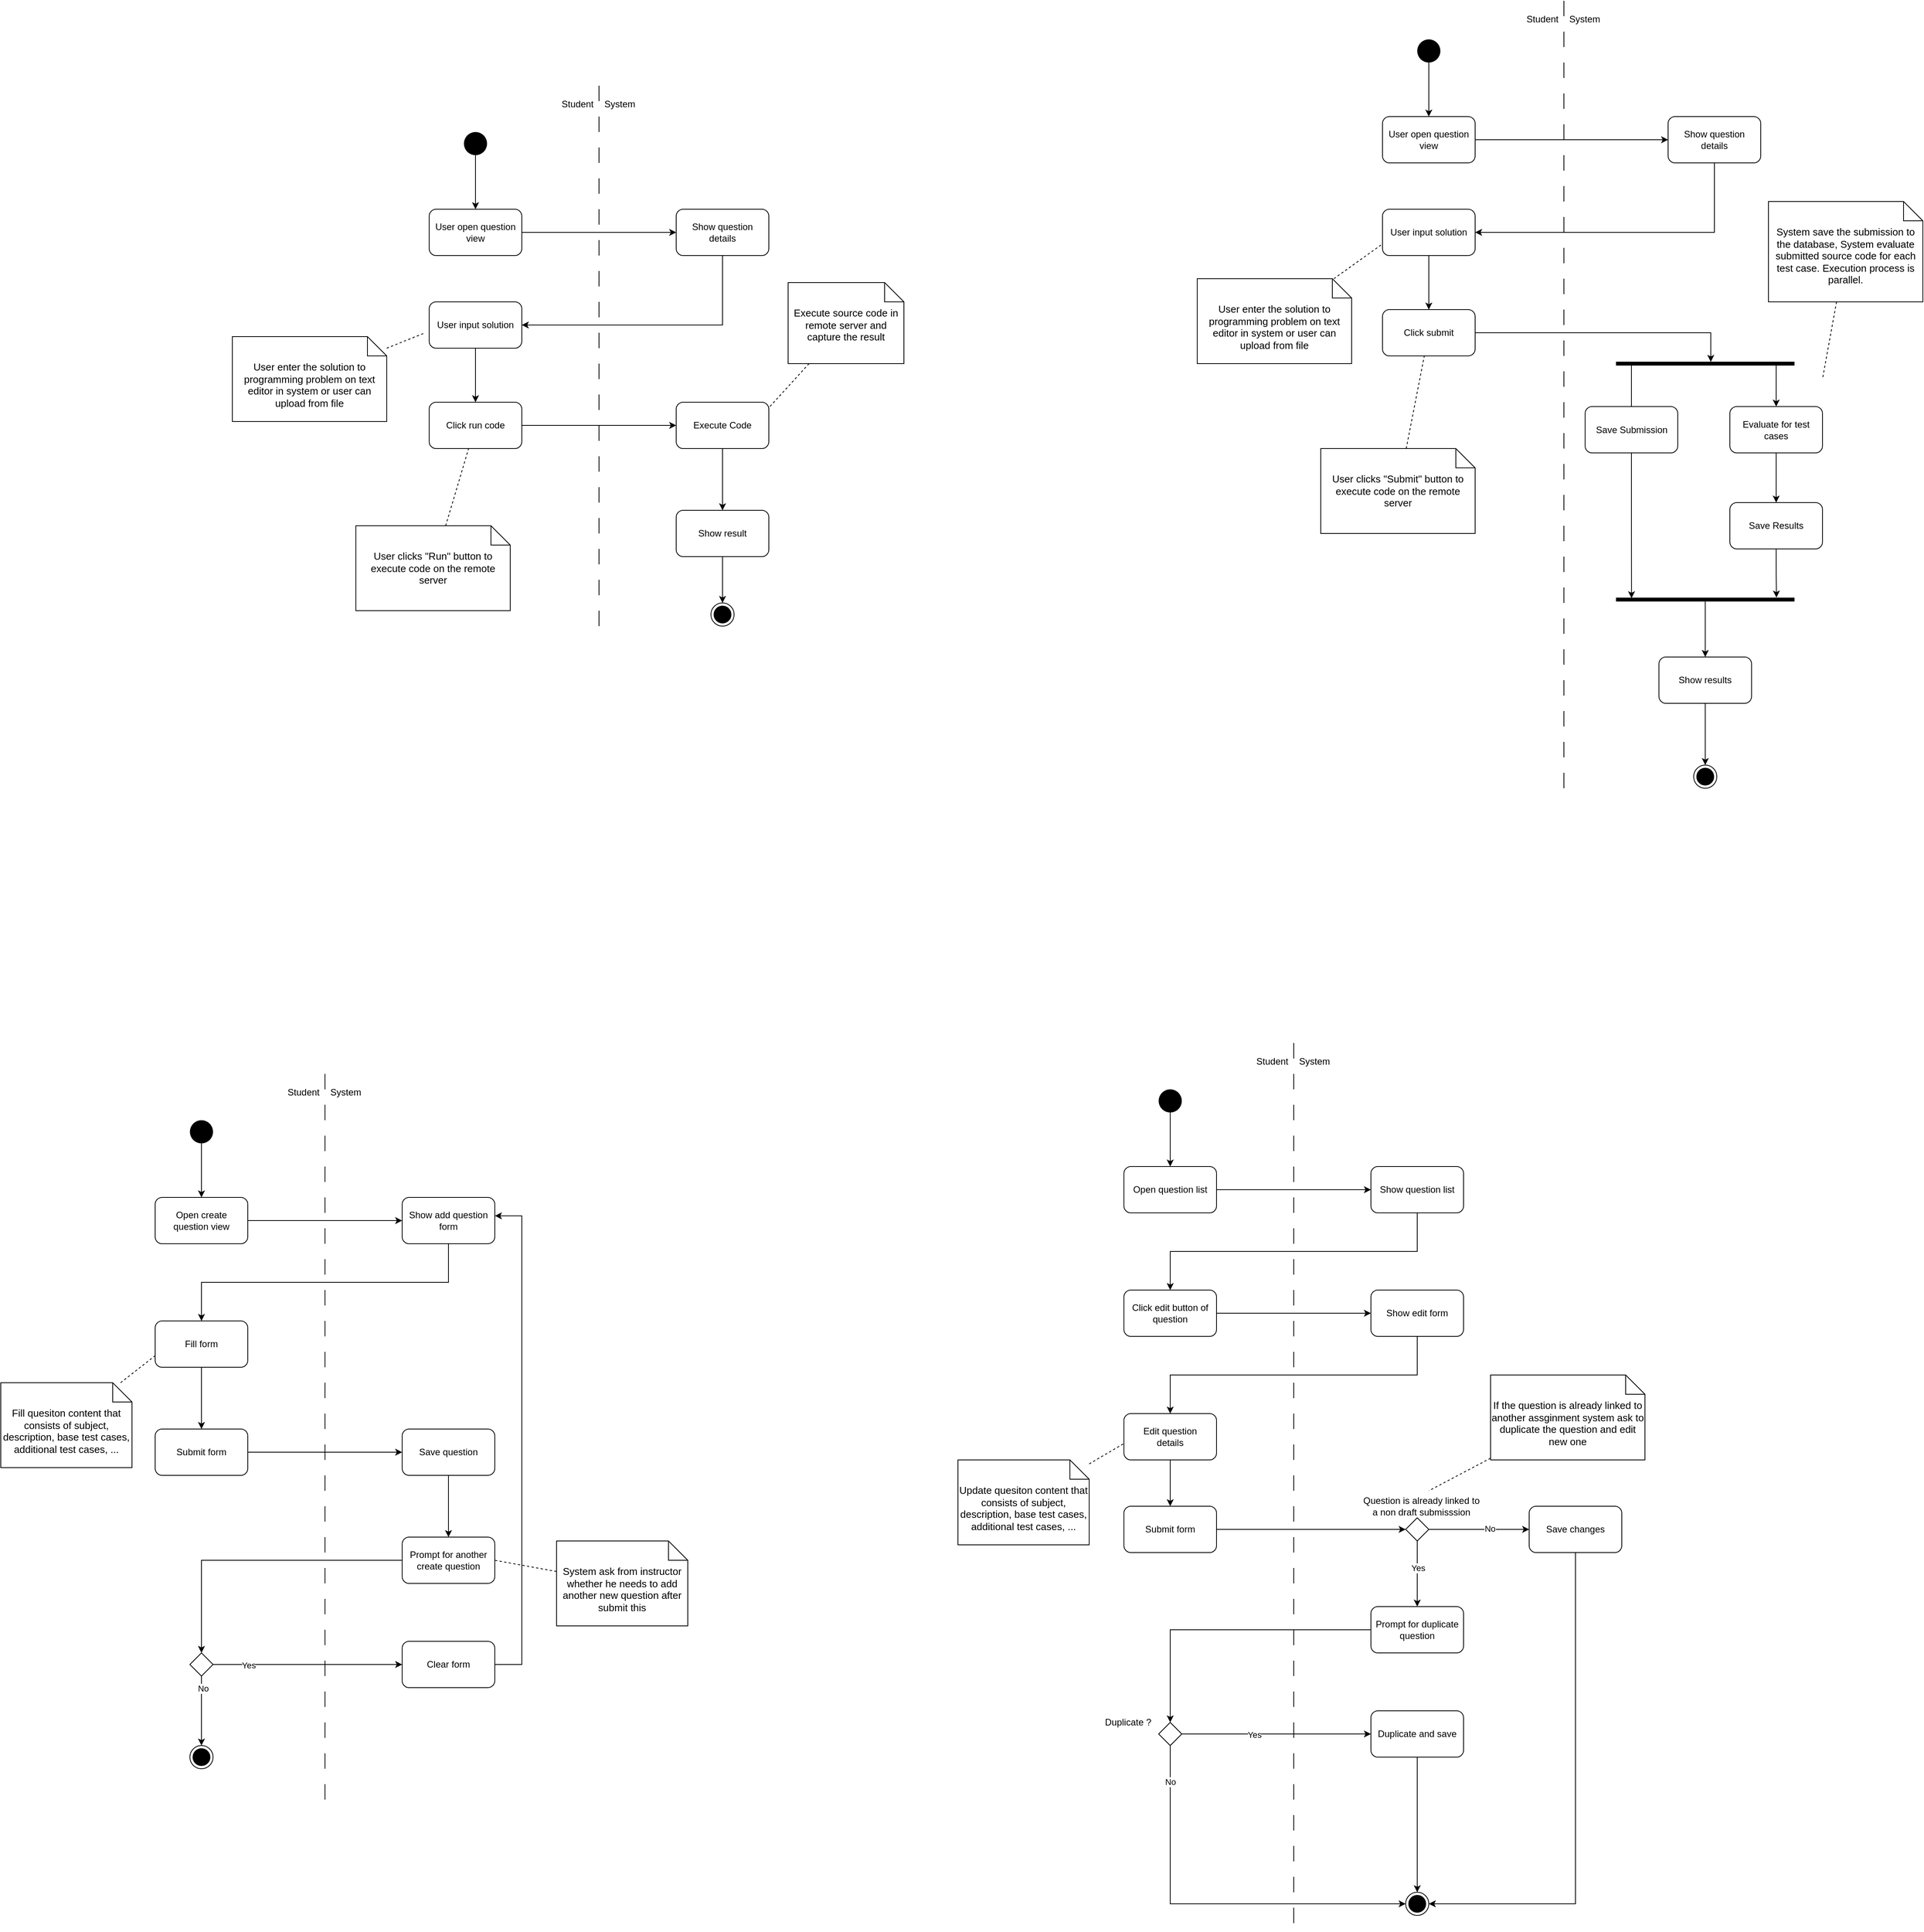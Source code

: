 <mxfile version="14.6.13" type="device"><diagram id="gyYG60qsCns7xO_xiu18" name="Page-1"><mxGraphModel dx="3020" dy="1285" grid="1" gridSize="10" guides="1" tooltips="1" connect="1" arrows="1" fold="1" page="1" pageScale="1" pageWidth="850" pageHeight="1100" math="0" shadow="0"><root><mxCell id="0"/><mxCell id="1" parent="0"/><mxCell id="atGpDKyjoXuG9PRG0gPJ-6" value="" style="edgeStyle=orthogonalEdgeStyle;rounded=0;orthogonalLoop=1;jettySize=auto;html=1;" parent="1" source="atGpDKyjoXuG9PRG0gPJ-1" target="atGpDKyjoXuG9PRG0gPJ-5" edge="1"><mxGeometry relative="1" as="geometry"/></mxCell><mxCell id="atGpDKyjoXuG9PRG0gPJ-1" value="User open question view" style="rounded=1;whiteSpace=wrap;html=1;" parent="1" vertex="1"><mxGeometry x="205" y="330" width="120" height="60" as="geometry"/></mxCell><mxCell id="atGpDKyjoXuG9PRG0gPJ-4" value="" style="edgeStyle=orthogonalEdgeStyle;rounded=0;orthogonalLoop=1;jettySize=auto;html=1;" parent="1" source="atGpDKyjoXuG9PRG0gPJ-3" target="atGpDKyjoXuG9PRG0gPJ-1" edge="1"><mxGeometry relative="1" as="geometry"/></mxCell><mxCell id="atGpDKyjoXuG9PRG0gPJ-3" value="" style="ellipse;fillColor=#000000;strokeColor=none;" parent="1" vertex="1"><mxGeometry x="250" y="230" width="30" height="30" as="geometry"/></mxCell><mxCell id="atGpDKyjoXuG9PRG0gPJ-11" style="edgeStyle=elbowEdgeStyle;rounded=0;orthogonalLoop=1;jettySize=auto;html=1;entryX=1;entryY=0.5;entryDx=0;entryDy=0;elbow=vertical;" parent="1" source="atGpDKyjoXuG9PRG0gPJ-5" target="atGpDKyjoXuG9PRG0gPJ-9" edge="1"><mxGeometry relative="1" as="geometry"><Array as="points"><mxPoint x="475" y="480"/><mxPoint x="515" y="500"/><mxPoint x="415" y="470"/><mxPoint x="445" y="460"/><mxPoint x="465" y="500"/></Array></mxGeometry></mxCell><mxCell id="atGpDKyjoXuG9PRG0gPJ-5" value="Show question&lt;br&gt;details" style="whiteSpace=wrap;html=1;rounded=1;" parent="1" vertex="1"><mxGeometry x="525" y="330" width="120" height="60" as="geometry"/></mxCell><mxCell id="atGpDKyjoXuG9PRG0gPJ-13" style="edgeStyle=elbowEdgeStyle;rounded=0;orthogonalLoop=1;jettySize=auto;elbow=vertical;html=1;entryX=0.5;entryY=0;entryDx=0;entryDy=0;" parent="1" source="atGpDKyjoXuG9PRG0gPJ-9" target="atGpDKyjoXuG9PRG0gPJ-19" edge="1"><mxGeometry relative="1" as="geometry"><mxPoint x="265" y="605" as="targetPoint"/></mxGeometry></mxCell><mxCell id="atGpDKyjoXuG9PRG0gPJ-9" value="User input solution" style="whiteSpace=wrap;html=1;rounded=1;" parent="1" vertex="1"><mxGeometry x="205" y="450" width="120" height="60" as="geometry"/></mxCell><mxCell id="atGpDKyjoXuG9PRG0gPJ-26" style="edgeStyle=elbowEdgeStyle;rounded=0;orthogonalLoop=1;jettySize=auto;elbow=vertical;html=1;" parent="1" source="atGpDKyjoXuG9PRG0gPJ-15" target="atGpDKyjoXuG9PRG0gPJ-25" edge="1"><mxGeometry relative="1" as="geometry"/></mxCell><mxCell id="atGpDKyjoXuG9PRG0gPJ-15" value="Execute Code" style="whiteSpace=wrap;html=1;rounded=1;" parent="1" vertex="1"><mxGeometry x="525" y="580" width="120" height="60" as="geometry"/></mxCell><mxCell id="atGpDKyjoXuG9PRG0gPJ-20" style="edgeStyle=elbowEdgeStyle;rounded=0;orthogonalLoop=1;jettySize=auto;elbow=vertical;html=1;entryX=0;entryY=0.5;entryDx=0;entryDy=0;" parent="1" source="atGpDKyjoXuG9PRG0gPJ-19" target="atGpDKyjoXuG9PRG0gPJ-15" edge="1"><mxGeometry relative="1" as="geometry"/></mxCell><mxCell id="atGpDKyjoXuG9PRG0gPJ-19" value="Click run code" style="whiteSpace=wrap;html=1;rounded=1;" parent="1" vertex="1"><mxGeometry x="205" y="580" width="120" height="60" as="geometry"/></mxCell><mxCell id="atGpDKyjoXuG9PRG0gPJ-28" style="edgeStyle=elbowEdgeStyle;rounded=0;orthogonalLoop=1;jettySize=auto;elbow=vertical;html=1;exitX=0.5;exitY=1;exitDx=0;exitDy=0;entryX=0.5;entryY=0;entryDx=0;entryDy=0;" parent="1" source="atGpDKyjoXuG9PRG0gPJ-25" target="atGpDKyjoXuG9PRG0gPJ-27" edge="1"><mxGeometry relative="1" as="geometry"/></mxCell><mxCell id="atGpDKyjoXuG9PRG0gPJ-25" value="Show result" style="whiteSpace=wrap;html=1;rounded=1;" parent="1" vertex="1"><mxGeometry x="525" y="720" width="120" height="60" as="geometry"/></mxCell><mxCell id="atGpDKyjoXuG9PRG0gPJ-27" value="" style="ellipse;html=1;shape=endState;fillColor=#000000;strokeColor=#000000;" parent="1" vertex="1"><mxGeometry x="570" y="840" width="30" height="30" as="geometry"/></mxCell><mxCell id="atGpDKyjoXuG9PRG0gPJ-30" value="" style="edgeStyle=orthogonalEdgeStyle;rounded=0;orthogonalLoop=1;jettySize=auto;html=1;" parent="1" source="atGpDKyjoXuG9PRG0gPJ-31" target="atGpDKyjoXuG9PRG0gPJ-35" edge="1"><mxGeometry relative="1" as="geometry"/></mxCell><mxCell id="atGpDKyjoXuG9PRG0gPJ-31" value="User open question view" style="rounded=1;whiteSpace=wrap;html=1;" parent="1" vertex="1"><mxGeometry x="1440" y="210" width="120" height="60" as="geometry"/></mxCell><mxCell id="atGpDKyjoXuG9PRG0gPJ-32" value="" style="edgeStyle=orthogonalEdgeStyle;rounded=0;orthogonalLoop=1;jettySize=auto;html=1;" parent="1" source="atGpDKyjoXuG9PRG0gPJ-33" target="atGpDKyjoXuG9PRG0gPJ-31" edge="1"><mxGeometry relative="1" as="geometry"/></mxCell><mxCell id="atGpDKyjoXuG9PRG0gPJ-33" value="" style="ellipse;fillColor=#000000;strokeColor=none;" parent="1" vertex="1"><mxGeometry x="1485" y="110" width="30" height="30" as="geometry"/></mxCell><mxCell id="atGpDKyjoXuG9PRG0gPJ-34" style="edgeStyle=elbowEdgeStyle;rounded=0;orthogonalLoop=1;jettySize=auto;html=1;entryX=1;entryY=0.5;entryDx=0;entryDy=0;elbow=vertical;" parent="1" source="atGpDKyjoXuG9PRG0gPJ-35" target="atGpDKyjoXuG9PRG0gPJ-39" edge="1"><mxGeometry relative="1" as="geometry"><Array as="points"><mxPoint x="1710" y="360"/><mxPoint x="1750" y="380"/><mxPoint x="1650" y="350"/><mxPoint x="1680" y="340"/><mxPoint x="1700" y="380"/></Array></mxGeometry></mxCell><mxCell id="atGpDKyjoXuG9PRG0gPJ-35" value="Show question&lt;br&gt;details" style="whiteSpace=wrap;html=1;rounded=1;" parent="1" vertex="1"><mxGeometry x="1810" y="210" width="120" height="60" as="geometry"/></mxCell><mxCell id="atGpDKyjoXuG9PRG0gPJ-38" style="edgeStyle=elbowEdgeStyle;rounded=0;orthogonalLoop=1;jettySize=auto;elbow=vertical;html=1;entryX=0.5;entryY=0;entryDx=0;entryDy=0;" parent="1" source="atGpDKyjoXuG9PRG0gPJ-39" target="atGpDKyjoXuG9PRG0gPJ-43" edge="1"><mxGeometry relative="1" as="geometry"><mxPoint x="1500" y="485" as="targetPoint"/></mxGeometry></mxCell><mxCell id="atGpDKyjoXuG9PRG0gPJ-39" value="User input solution" style="whiteSpace=wrap;html=1;rounded=1;" parent="1" vertex="1"><mxGeometry x="1440" y="330" width="120" height="60" as="geometry"/></mxCell><mxCell id="atGpDKyjoXuG9PRG0gPJ-42" style="edgeStyle=elbowEdgeStyle;rounded=0;orthogonalLoop=1;jettySize=auto;elbow=vertical;html=1;entryX=0.043;entryY=0.469;entryDx=0;entryDy=0;entryPerimeter=0;exitX=1;exitY=0.5;exitDx=0;exitDy=0;" parent="1" source="atGpDKyjoXuG9PRG0gPJ-43" target="atGpDKyjoXuG9PRG0gPJ-47" edge="1"><mxGeometry relative="1" as="geometry"><mxPoint x="1760" y="490" as="targetPoint"/><Array as="points"><mxPoint x="1640" y="490"/><mxPoint x="1822" y="510"/><mxPoint x="1690" y="490"/></Array></mxGeometry></mxCell><mxCell id="atGpDKyjoXuG9PRG0gPJ-43" value="Click submit" style="whiteSpace=wrap;html=1;rounded=1;" parent="1" vertex="1"><mxGeometry x="1440" y="460" width="120" height="60" as="geometry"/></mxCell><mxCell id="atGpDKyjoXuG9PRG0gPJ-48" style="edgeStyle=elbowEdgeStyle;rounded=0;orthogonalLoop=1;jettySize=auto;elbow=vertical;html=1;entryX=0.5;entryY=0;entryDx=0;entryDy=0;" parent="1" source="atGpDKyjoXuG9PRG0gPJ-47" target="atGpDKyjoXuG9PRG0gPJ-49" edge="1"><mxGeometry relative="1" as="geometry"><mxPoint x="1760" y="670" as="targetPoint"/><Array as="points"><mxPoint x="1760" y="590"/></Array></mxGeometry></mxCell><mxCell id="atGpDKyjoXuG9PRG0gPJ-51" style="edgeStyle=elbowEdgeStyle;rounded=0;orthogonalLoop=1;jettySize=auto;elbow=vertical;html=1;entryX=0.5;entryY=0;entryDx=0;entryDy=0;" parent="1" source="atGpDKyjoXuG9PRG0gPJ-47" target="atGpDKyjoXuG9PRG0gPJ-50" edge="1"><mxGeometry relative="1" as="geometry"><Array as="points"><mxPoint x="1960" y="570"/></Array></mxGeometry></mxCell><mxCell id="atGpDKyjoXuG9PRG0gPJ-47" value="" style="html=1;points=[];perimeter=orthogonalPerimeter;fillColor=#000000;strokeColor=none;rotation=90;" parent="1" vertex="1"><mxGeometry x="1855.62" y="414.38" width="5" height="231.25" as="geometry"/></mxCell><mxCell id="atGpDKyjoXuG9PRG0gPJ-57" style="edgeStyle=elbowEdgeStyle;rounded=0;orthogonalLoop=1;jettySize=auto;elbow=vertical;html=1;entryX=0.147;entryY=0.913;entryDx=0;entryDy=0;entryPerimeter=0;" parent="1" source="atGpDKyjoXuG9PRG0gPJ-49" target="atGpDKyjoXuG9PRG0gPJ-55" edge="1"><mxGeometry relative="1" as="geometry"/></mxCell><mxCell id="atGpDKyjoXuG9PRG0gPJ-49" value="Save Submission" style="whiteSpace=wrap;html=1;rounded=1;" parent="1" vertex="1"><mxGeometry x="1702.5" y="585.63" width="120" height="60" as="geometry"/></mxCell><mxCell id="atGpDKyjoXuG9PRG0gPJ-54" value="" style="edgeStyle=elbowEdgeStyle;rounded=0;orthogonalLoop=1;jettySize=auto;elbow=vertical;html=1;" parent="1" source="atGpDKyjoXuG9PRG0gPJ-50" target="atGpDKyjoXuG9PRG0gPJ-53" edge="1"><mxGeometry relative="1" as="geometry"/></mxCell><mxCell id="atGpDKyjoXuG9PRG0gPJ-50" value="Evaluate for test cases" style="whiteSpace=wrap;html=1;rounded=1;" parent="1" vertex="1"><mxGeometry x="1890" y="585.63" width="120" height="60" as="geometry"/></mxCell><mxCell id="atGpDKyjoXuG9PRG0gPJ-56" style="edgeStyle=elbowEdgeStyle;rounded=0;orthogonalLoop=1;jettySize=auto;elbow=vertical;html=1;exitX=0.5;exitY=1;exitDx=0;exitDy=0;entryX=-0.025;entryY=0.101;entryDx=0;entryDy=0;entryPerimeter=0;" parent="1" source="atGpDKyjoXuG9PRG0gPJ-53" target="atGpDKyjoXuG9PRG0gPJ-55" edge="1"><mxGeometry relative="1" as="geometry"><mxPoint x="1950" y="960" as="targetPoint"/></mxGeometry></mxCell><mxCell id="atGpDKyjoXuG9PRG0gPJ-53" value="Save Results" style="whiteSpace=wrap;html=1;rounded=1;" parent="1" vertex="1"><mxGeometry x="1890" y="710" width="120" height="60" as="geometry"/></mxCell><mxCell id="atGpDKyjoXuG9PRG0gPJ-60" style="edgeStyle=elbowEdgeStyle;rounded=0;orthogonalLoop=1;jettySize=auto;elbow=vertical;html=1;entryX=0.5;entryY=0;entryDx=0;entryDy=0;" parent="1" source="atGpDKyjoXuG9PRG0gPJ-55" target="atGpDKyjoXuG9PRG0gPJ-59" edge="1"><mxGeometry relative="1" as="geometry"/></mxCell><mxCell id="atGpDKyjoXuG9PRG0gPJ-55" value="" style="html=1;points=[];perimeter=orthogonalPerimeter;fillColor=#000000;strokeColor=none;rotation=90;" parent="1" vertex="1"><mxGeometry x="1855.62" y="720" width="5" height="231.25" as="geometry"/></mxCell><mxCell id="atGpDKyjoXuG9PRG0gPJ-62" style="edgeStyle=elbowEdgeStyle;rounded=0;orthogonalLoop=1;jettySize=auto;elbow=vertical;html=1;entryX=0.5;entryY=0;entryDx=0;entryDy=0;" parent="1" source="atGpDKyjoXuG9PRG0gPJ-59" target="atGpDKyjoXuG9PRG0gPJ-61" edge="1"><mxGeometry relative="1" as="geometry"/></mxCell><mxCell id="atGpDKyjoXuG9PRG0gPJ-59" value="Show results" style="whiteSpace=wrap;html=1;rounded=1;" parent="1" vertex="1"><mxGeometry x="1798.12" y="910" width="120" height="60" as="geometry"/></mxCell><mxCell id="atGpDKyjoXuG9PRG0gPJ-61" value="" style="ellipse;html=1;shape=endState;fillColor=#000000;strokeColor=#000000;" parent="1" vertex="1"><mxGeometry x="1843.12" y="1050" width="30" height="30" as="geometry"/></mxCell><mxCell id="atGpDKyjoXuG9PRG0gPJ-66" value="" style="line;strokeWidth=1;direction=south;html=1;dashed=1;dashPattern=20 20;" parent="1" vertex="1"><mxGeometry x="420" y="170" width="10" height="720" as="geometry"/></mxCell><mxCell id="atGpDKyjoXuG9PRG0gPJ-67" value="Student" style="text;align=right;" parent="1" vertex="1"><mxGeometry x="360" y="180" width="60" height="20" as="geometry"/></mxCell><mxCell id="atGpDKyjoXuG9PRG0gPJ-68" value="System" style="text;align=left;" parent="1" vertex="1"><mxGeometry x="430" y="180" width="60" height="20" as="geometry"/></mxCell><mxCell id="atGpDKyjoXuG9PRG0gPJ-69" value="" style="line;strokeWidth=1;direction=south;html=1;dashed=1;dashPattern=20 20;" parent="1" vertex="1"><mxGeometry x="1670" y="60" width="10" height="1020" as="geometry"/></mxCell><mxCell id="atGpDKyjoXuG9PRG0gPJ-70" value="Student" style="text;align=right;" parent="1" vertex="1"><mxGeometry x="1610" y="70" width="60" height="20" as="geometry"/></mxCell><mxCell id="atGpDKyjoXuG9PRG0gPJ-71" value="System" style="text;align=left;" parent="1" vertex="1"><mxGeometry x="1680" y="70" width="60" height="20" as="geometry"/></mxCell><mxCell id="atGpDKyjoXuG9PRG0gPJ-72" value="" style="line;strokeWidth=1;direction=south;html=1;dashed=1;dashPattern=20 20;" parent="1" vertex="1"><mxGeometry x="65" y="1450" width="10" height="960" as="geometry"/></mxCell><mxCell id="atGpDKyjoXuG9PRG0gPJ-73" value="Student" style="text;align=right;" parent="1" vertex="1"><mxGeometry x="5" y="1460" width="60" height="20" as="geometry"/></mxCell><mxCell id="atGpDKyjoXuG9PRG0gPJ-74" value="System" style="text;align=left;" parent="1" vertex="1"><mxGeometry x="75" y="1460" width="60" height="20" as="geometry"/></mxCell><mxCell id="atGpDKyjoXuG9PRG0gPJ-81" style="edgeStyle=elbowEdgeStyle;rounded=0;orthogonalLoop=1;jettySize=auto;elbow=vertical;html=1;entryX=0;entryY=0.5;entryDx=0;entryDy=0;" parent="1" source="atGpDKyjoXuG9PRG0gPJ-75" target="atGpDKyjoXuG9PRG0gPJ-80" edge="1"><mxGeometry relative="1" as="geometry"/></mxCell><mxCell id="atGpDKyjoXuG9PRG0gPJ-75" value="Open create&lt;br&gt;question view" style="rounded=1;whiteSpace=wrap;html=1;" parent="1" vertex="1"><mxGeometry x="-150" y="1610" width="120" height="60" as="geometry"/></mxCell><mxCell id="atGpDKyjoXuG9PRG0gPJ-76" value="" style="edgeStyle=orthogonalEdgeStyle;rounded=0;orthogonalLoop=1;jettySize=auto;html=1;" parent="1" source="atGpDKyjoXuG9PRG0gPJ-77" target="atGpDKyjoXuG9PRG0gPJ-75" edge="1"><mxGeometry relative="1" as="geometry"/></mxCell><mxCell id="atGpDKyjoXuG9PRG0gPJ-77" value="" style="ellipse;fillColor=#000000;strokeColor=none;" parent="1" vertex="1"><mxGeometry x="-105" y="1510" width="30" height="30" as="geometry"/></mxCell><mxCell id="atGpDKyjoXuG9PRG0gPJ-82" style="edgeStyle=elbowEdgeStyle;rounded=0;orthogonalLoop=1;jettySize=auto;elbow=vertical;html=1;entryX=0.5;entryY=0;entryDx=0;entryDy=0;" parent="1" source="atGpDKyjoXuG9PRG0gPJ-80" target="atGpDKyjoXuG9PRG0gPJ-83" edge="1"><mxGeometry relative="1" as="geometry"><mxPoint x="-95" y="1790" as="targetPoint"/></mxGeometry></mxCell><mxCell id="atGpDKyjoXuG9PRG0gPJ-80" value="Show add question form" style="rounded=1;whiteSpace=wrap;html=1;" parent="1" vertex="1"><mxGeometry x="170" y="1610" width="120" height="60" as="geometry"/></mxCell><mxCell id="atGpDKyjoXuG9PRG0gPJ-84" style="edgeStyle=elbowEdgeStyle;rounded=0;orthogonalLoop=1;jettySize=auto;elbow=vertical;html=1;" parent="1" source="atGpDKyjoXuG9PRG0gPJ-83" edge="1"><mxGeometry relative="1" as="geometry"><mxPoint x="-90" y="1910" as="targetPoint"/></mxGeometry></mxCell><mxCell id="atGpDKyjoXuG9PRG0gPJ-83" value="Fill form" style="rounded=1;whiteSpace=wrap;html=1;" parent="1" vertex="1"><mxGeometry x="-150" y="1770" width="120" height="60" as="geometry"/></mxCell><mxCell id="atGpDKyjoXuG9PRG0gPJ-91" style="edgeStyle=elbowEdgeStyle;rounded=0;orthogonalLoop=1;jettySize=auto;html=1;entryX=0;entryY=0.5;entryDx=0;entryDy=0;" parent="1" source="atGpDKyjoXuG9PRG0gPJ-90" target="atGpDKyjoXuG9PRG0gPJ-92" edge="1"><mxGeometry relative="1" as="geometry"><mxPoint x="155" y="1940" as="targetPoint"/></mxGeometry></mxCell><mxCell id="atGpDKyjoXuG9PRG0gPJ-90" value="Submit form" style="rounded=1;whiteSpace=wrap;html=1;" parent="1" vertex="1"><mxGeometry x="-150" y="1910" width="120" height="60" as="geometry"/></mxCell><mxCell id="atGpDKyjoXuG9PRG0gPJ-95" value="" style="edgeStyle=elbowEdgeStyle;rounded=0;orthogonalLoop=1;jettySize=auto;html=1;" parent="1" source="atGpDKyjoXuG9PRG0gPJ-92" target="atGpDKyjoXuG9PRG0gPJ-94" edge="1"><mxGeometry relative="1" as="geometry"/></mxCell><mxCell id="atGpDKyjoXuG9PRG0gPJ-92" value="Save question" style="rounded=1;whiteSpace=wrap;html=1;" parent="1" vertex="1"><mxGeometry x="170" y="1910" width="120" height="60" as="geometry"/></mxCell><mxCell id="atGpDKyjoXuG9PRG0gPJ-96" style="edgeStyle=elbowEdgeStyle;rounded=0;orthogonalLoop=1;jettySize=auto;html=1;entryX=0.5;entryY=0;entryDx=0;entryDy=0;elbow=vertical;" parent="1" source="atGpDKyjoXuG9PRG0gPJ-94" target="atGpDKyjoXuG9PRG0gPJ-97" edge="1"><mxGeometry relative="1" as="geometry"><mxPoint x="-75" y="2080" as="targetPoint"/><Array as="points"><mxPoint x="15" y="2080"/></Array></mxGeometry></mxCell><mxCell id="atGpDKyjoXuG9PRG0gPJ-94" value="Prompt for another create question" style="rounded=1;whiteSpace=wrap;html=1;" parent="1" vertex="1"><mxGeometry x="170" y="2050" width="120" height="60" as="geometry"/></mxCell><mxCell id="atGpDKyjoXuG9PRG0gPJ-98" style="edgeStyle=elbowEdgeStyle;rounded=0;orthogonalLoop=1;jettySize=auto;elbow=vertical;html=1;entryX=0.5;entryY=0;entryDx=0;entryDy=0;" parent="1" source="atGpDKyjoXuG9PRG0gPJ-97" target="atGpDKyjoXuG9PRG0gPJ-105" edge="1"><mxGeometry relative="1" as="geometry"><mxPoint x="-90" y="2350" as="targetPoint"/></mxGeometry></mxCell><mxCell id="atGpDKyjoXuG9PRG0gPJ-99" value="No" style="edgeLabel;html=1;align=center;verticalAlign=middle;resizable=0;points=[];" parent="atGpDKyjoXuG9PRG0gPJ-98" vertex="1" connectable="0"><mxGeometry x="-0.648" y="2" relative="1" as="geometry"><mxPoint as="offset"/></mxGeometry></mxCell><mxCell id="atGpDKyjoXuG9PRG0gPJ-102" style="edgeStyle=elbowEdgeStyle;rounded=0;orthogonalLoop=1;jettySize=auto;elbow=vertical;html=1;entryX=0;entryY=0.5;entryDx=0;entryDy=0;" parent="1" source="atGpDKyjoXuG9PRG0gPJ-97" target="atGpDKyjoXuG9PRG0gPJ-101" edge="1"><mxGeometry relative="1" as="geometry"/></mxCell><mxCell id="atGpDKyjoXuG9PRG0gPJ-104" value="Yes" style="edgeLabel;html=1;align=center;verticalAlign=middle;resizable=0;points=[];" parent="atGpDKyjoXuG9PRG0gPJ-102" vertex="1" connectable="0"><mxGeometry x="-0.625" y="-1" relative="1" as="geometry"><mxPoint as="offset"/></mxGeometry></mxCell><mxCell id="atGpDKyjoXuG9PRG0gPJ-97" value="" style="rhombus;" parent="1" vertex="1"><mxGeometry x="-105" y="2200" width="30" height="30" as="geometry"/></mxCell><mxCell id="atGpDKyjoXuG9PRG0gPJ-103" style="edgeStyle=elbowEdgeStyle;rounded=0;orthogonalLoop=1;jettySize=auto;elbow=vertical;html=1;entryX=1.001;entryY=0.398;entryDx=0;entryDy=0;entryPerimeter=0;" parent="1" source="atGpDKyjoXuG9PRG0gPJ-101" target="atGpDKyjoXuG9PRG0gPJ-80" edge="1"><mxGeometry relative="1" as="geometry"><Array as="points"><mxPoint x="325" y="1870"/><mxPoint x="345" y="2130"/></Array></mxGeometry></mxCell><mxCell id="atGpDKyjoXuG9PRG0gPJ-101" value="Clear form" style="rounded=1;whiteSpace=wrap;html=1;" parent="1" vertex="1"><mxGeometry x="170" y="2185" width="120" height="60" as="geometry"/></mxCell><mxCell id="atGpDKyjoXuG9PRG0gPJ-105" value="" style="ellipse;html=1;shape=endState;fillColor=#000000;strokeColor=#000000;" parent="1" vertex="1"><mxGeometry x="-105" y="2320" width="30" height="30" as="geometry"/></mxCell><mxCell id="atGpDKyjoXuG9PRG0gPJ-106" value="" style="line;strokeWidth=1;direction=south;html=1;dashed=1;dashPattern=20 20;" parent="1" vertex="1"><mxGeometry x="1320" y="1410" width="10" height="1150" as="geometry"/></mxCell><mxCell id="atGpDKyjoXuG9PRG0gPJ-107" value="Student" style="text;align=right;" parent="1" vertex="1"><mxGeometry x="1260" y="1420" width="60" height="20" as="geometry"/></mxCell><mxCell id="atGpDKyjoXuG9PRG0gPJ-108" value="System" style="text;align=left;" parent="1" vertex="1"><mxGeometry x="1330" y="1420" width="60" height="20" as="geometry"/></mxCell><mxCell id="atGpDKyjoXuG9PRG0gPJ-109" style="edgeStyle=elbowEdgeStyle;rounded=0;orthogonalLoop=1;jettySize=auto;elbow=vertical;html=1;entryX=0;entryY=0.5;entryDx=0;entryDy=0;" parent="1" source="atGpDKyjoXuG9PRG0gPJ-110" target="atGpDKyjoXuG9PRG0gPJ-114" edge="1"><mxGeometry relative="1" as="geometry"/></mxCell><mxCell id="atGpDKyjoXuG9PRG0gPJ-110" value="Open question list" style="rounded=1;whiteSpace=wrap;html=1;" parent="1" vertex="1"><mxGeometry x="1105" y="1570" width="120" height="60" as="geometry"/></mxCell><mxCell id="atGpDKyjoXuG9PRG0gPJ-111" value="" style="edgeStyle=orthogonalEdgeStyle;rounded=0;orthogonalLoop=1;jettySize=auto;html=1;" parent="1" source="atGpDKyjoXuG9PRG0gPJ-112" target="atGpDKyjoXuG9PRG0gPJ-110" edge="1"><mxGeometry relative="1" as="geometry"/></mxCell><mxCell id="atGpDKyjoXuG9PRG0gPJ-112" value="" style="ellipse;fillColor=#000000;strokeColor=none;" parent="1" vertex="1"><mxGeometry x="1150" y="1470" width="30" height="30" as="geometry"/></mxCell><mxCell id="atGpDKyjoXuG9PRG0gPJ-113" style="edgeStyle=elbowEdgeStyle;rounded=0;orthogonalLoop=1;jettySize=auto;elbow=vertical;html=1;entryX=0.5;entryY=0;entryDx=0;entryDy=0;" parent="1" source="atGpDKyjoXuG9PRG0gPJ-114" target="atGpDKyjoXuG9PRG0gPJ-116" edge="1"><mxGeometry relative="1" as="geometry"><mxPoint x="1160" y="1750" as="targetPoint"/></mxGeometry></mxCell><mxCell id="atGpDKyjoXuG9PRG0gPJ-114" value="Show question list" style="rounded=1;whiteSpace=wrap;html=1;" parent="1" vertex="1"><mxGeometry x="1425" y="1570" width="120" height="60" as="geometry"/></mxCell><mxCell id="atGpDKyjoXuG9PRG0gPJ-134" style="edgeStyle=elbowEdgeStyle;rounded=0;orthogonalLoop=1;jettySize=auto;elbow=vertical;html=1;entryX=0;entryY=0.5;entryDx=0;entryDy=0;" parent="1" source="atGpDKyjoXuG9PRG0gPJ-116" target="atGpDKyjoXuG9PRG0gPJ-133" edge="1"><mxGeometry relative="1" as="geometry"/></mxCell><mxCell id="atGpDKyjoXuG9PRG0gPJ-116" value="Click edit button of question" style="rounded=1;whiteSpace=wrap;html=1;" parent="1" vertex="1"><mxGeometry x="1105" y="1730" width="120" height="60" as="geometry"/></mxCell><mxCell id="atGpDKyjoXuG9PRG0gPJ-117" style="edgeStyle=elbowEdgeStyle;rounded=0;orthogonalLoop=1;jettySize=auto;html=1;entryX=0;entryY=0.5;entryDx=0;entryDy=0;" parent="1" source="atGpDKyjoXuG9PRG0gPJ-118" target="atGpDKyjoXuG9PRG0gPJ-138" edge="1"><mxGeometry relative="1" as="geometry"><mxPoint x="1420" y="2040" as="targetPoint"/></mxGeometry></mxCell><mxCell id="atGpDKyjoXuG9PRG0gPJ-118" value="Submit form" style="rounded=1;whiteSpace=wrap;html=1;" parent="1" vertex="1"><mxGeometry x="1105" y="2010" width="120" height="60" as="geometry"/></mxCell><mxCell id="atGpDKyjoXuG9PRG0gPJ-157" style="edgeStyle=elbowEdgeStyle;rounded=0;orthogonalLoop=1;jettySize=auto;elbow=vertical;html=1;entryX=1;entryY=0.5;entryDx=0;entryDy=0;" parent="1" source="atGpDKyjoXuG9PRG0gPJ-120" target="atGpDKyjoXuG9PRG0gPJ-130" edge="1"><mxGeometry relative="1" as="geometry"><Array as="points"><mxPoint x="1510" y="2525"/><mxPoint x="1610" y="2520"/><mxPoint x="1670" y="2400"/></Array></mxGeometry></mxCell><mxCell id="atGpDKyjoXuG9PRG0gPJ-120" value="Save changes" style="rounded=1;whiteSpace=wrap;html=1;" parent="1" vertex="1"><mxGeometry x="1630" y="2010" width="120" height="60" as="geometry"/></mxCell><mxCell id="atGpDKyjoXuG9PRG0gPJ-130" value="" style="ellipse;html=1;shape=endState;fillColor=#000000;strokeColor=#000000;" parent="1" vertex="1"><mxGeometry x="1470" y="2510" width="30" height="30" as="geometry"/></mxCell><mxCell id="atGpDKyjoXuG9PRG0gPJ-133" value="Show edit form" style="rounded=1;whiteSpace=wrap;html=1;" parent="1" vertex="1"><mxGeometry x="1425" y="1730" width="120" height="60" as="geometry"/></mxCell><mxCell id="atGpDKyjoXuG9PRG0gPJ-135" style="edgeStyle=elbowEdgeStyle;rounded=0;orthogonalLoop=1;jettySize=auto;elbow=vertical;html=1;entryX=0.5;entryY=0;entryDx=0;entryDy=0;" parent="1" edge="1"><mxGeometry relative="1" as="geometry"><mxPoint x="1165" y="1890" as="targetPoint"/><mxPoint x="1485" y="1790" as="sourcePoint"/></mxGeometry></mxCell><mxCell id="atGpDKyjoXuG9PRG0gPJ-137" style="edgeStyle=elbowEdgeStyle;rounded=0;orthogonalLoop=1;jettySize=auto;elbow=vertical;html=1;entryX=0.5;entryY=0;entryDx=0;entryDy=0;" parent="1" source="atGpDKyjoXuG9PRG0gPJ-136" target="atGpDKyjoXuG9PRG0gPJ-118" edge="1"><mxGeometry relative="1" as="geometry"/></mxCell><mxCell id="atGpDKyjoXuG9PRG0gPJ-136" value="Edit question&lt;br&gt;details" style="rounded=1;whiteSpace=wrap;html=1;" parent="1" vertex="1"><mxGeometry x="1105" y="1890" width="120" height="60" as="geometry"/></mxCell><mxCell id="atGpDKyjoXuG9PRG0gPJ-139" style="edgeStyle=elbowEdgeStyle;rounded=0;orthogonalLoop=1;jettySize=auto;elbow=vertical;html=1;entryX=0;entryY=0.5;entryDx=0;entryDy=0;" parent="1" source="atGpDKyjoXuG9PRG0gPJ-138" target="atGpDKyjoXuG9PRG0gPJ-120" edge="1"><mxGeometry relative="1" as="geometry"/></mxCell><mxCell id="atGpDKyjoXuG9PRG0gPJ-141" value="No" style="edgeLabel;html=1;align=center;verticalAlign=middle;resizable=0;points=[];" parent="atGpDKyjoXuG9PRG0gPJ-139" vertex="1" connectable="0"><mxGeometry x="0.209" y="1" relative="1" as="geometry"><mxPoint as="offset"/></mxGeometry></mxCell><mxCell id="atGpDKyjoXuG9PRG0gPJ-142" style="edgeStyle=elbowEdgeStyle;rounded=0;orthogonalLoop=1;jettySize=auto;elbow=vertical;html=1;" parent="1" source="atGpDKyjoXuG9PRG0gPJ-138" edge="1"><mxGeometry relative="1" as="geometry"><mxPoint x="1485" y="2140" as="targetPoint"/></mxGeometry></mxCell><mxCell id="atGpDKyjoXuG9PRG0gPJ-143" value="Yes" style="edgeLabel;html=1;align=center;verticalAlign=middle;resizable=0;points=[];" parent="atGpDKyjoXuG9PRG0gPJ-142" vertex="1" connectable="0"><mxGeometry x="-0.183" y="1" relative="1" as="geometry"><mxPoint as="offset"/></mxGeometry></mxCell><mxCell id="atGpDKyjoXuG9PRG0gPJ-138" value="" style="rhombus;" parent="1" vertex="1"><mxGeometry x="1470" y="2025" width="30" height="30" as="geometry"/></mxCell><mxCell id="atGpDKyjoXuG9PRG0gPJ-140" value="Question is already linked to &lt;br&gt;a non draft submisssion" style="text;html=1;align=center;verticalAlign=middle;resizable=0;points=[];autosize=1;strokeColor=none;" parent="1" vertex="1"><mxGeometry x="1405" y="1995" width="170" height="30" as="geometry"/></mxCell><mxCell id="atGpDKyjoXuG9PRG0gPJ-147" style="edgeStyle=elbowEdgeStyle;rounded=0;orthogonalLoop=1;jettySize=auto;elbow=vertical;html=1;entryX=0.5;entryY=0;entryDx=0;entryDy=0;" parent="1" source="atGpDKyjoXuG9PRG0gPJ-144" target="atGpDKyjoXuG9PRG0gPJ-148" edge="1"><mxGeometry relative="1" as="geometry"><mxPoint x="1165.0" y="2230" as="targetPoint"/><Array as="points"><mxPoint x="1310" y="2170"/></Array></mxGeometry></mxCell><mxCell id="atGpDKyjoXuG9PRG0gPJ-144" value="Prompt for duplicate&lt;br&gt;question" style="rounded=1;whiteSpace=wrap;html=1;" parent="1" vertex="1"><mxGeometry x="1425" y="2140" width="120" height="60" as="geometry"/></mxCell><mxCell id="atGpDKyjoXuG9PRG0gPJ-150" style="edgeStyle=elbowEdgeStyle;rounded=0;orthogonalLoop=1;jettySize=auto;elbow=vertical;html=1;" parent="1" source="atGpDKyjoXuG9PRG0gPJ-148" target="atGpDKyjoXuG9PRG0gPJ-149" edge="1"><mxGeometry relative="1" as="geometry"/></mxCell><mxCell id="atGpDKyjoXuG9PRG0gPJ-151" value="Yes" style="edgeLabel;html=1;align=center;verticalAlign=middle;resizable=0;points=[];" parent="atGpDKyjoXuG9PRG0gPJ-150" vertex="1" connectable="0"><mxGeometry x="-0.236" y="-1" relative="1" as="geometry"><mxPoint as="offset"/></mxGeometry></mxCell><mxCell id="atGpDKyjoXuG9PRG0gPJ-153" style="edgeStyle=elbowEdgeStyle;rounded=0;orthogonalLoop=1;jettySize=auto;elbow=vertical;html=1;entryX=0;entryY=0.5;entryDx=0;entryDy=0;" parent="1" source="atGpDKyjoXuG9PRG0gPJ-148" target="atGpDKyjoXuG9PRG0gPJ-130" edge="1"><mxGeometry relative="1" as="geometry"><mxPoint x="1470" y="2825" as="targetPoint"/><Array as="points"><mxPoint x="1320" y="2525"/><mxPoint x="1360" y="2610"/><mxPoint x="1330" y="2825"/></Array></mxGeometry></mxCell><mxCell id="atGpDKyjoXuG9PRG0gPJ-154" value="No" style="edgeLabel;html=1;align=center;verticalAlign=middle;resizable=0;points=[];" parent="atGpDKyjoXuG9PRG0gPJ-153" vertex="1" connectable="0"><mxGeometry x="-0.835" y="-4" relative="1" as="geometry"><mxPoint x="4" y="5" as="offset"/></mxGeometry></mxCell><mxCell id="atGpDKyjoXuG9PRG0gPJ-148" value="" style="rhombus;" parent="1" vertex="1"><mxGeometry x="1150" y="2290" width="30" height="30" as="geometry"/></mxCell><mxCell id="atGpDKyjoXuG9PRG0gPJ-156" value="" style="edgeStyle=elbowEdgeStyle;rounded=0;orthogonalLoop=1;jettySize=auto;elbow=vertical;html=1;entryX=0.5;entryY=0;entryDx=0;entryDy=0;" parent="1" source="atGpDKyjoXuG9PRG0gPJ-149" target="atGpDKyjoXuG9PRG0gPJ-130" edge="1"><mxGeometry relative="1" as="geometry"><mxPoint x="1490" y="2490" as="targetPoint"/></mxGeometry></mxCell><mxCell id="atGpDKyjoXuG9PRG0gPJ-149" value="Duplicate and save" style="rounded=1;whiteSpace=wrap;html=1;" parent="1" vertex="1"><mxGeometry x="1425" y="2275" width="120" height="60" as="geometry"/></mxCell><mxCell id="atGpDKyjoXuG9PRG0gPJ-152" value="Duplicate ?" style="text;html=1;align=center;verticalAlign=middle;resizable=0;points=[];autosize=1;strokeColor=none;" parent="1" vertex="1"><mxGeometry x="1070" y="2280" width="80" height="20" as="geometry"/></mxCell><mxCell id="EAPETBc-SFdkIiECqVr1-2" style="rounded=0;orthogonalLoop=1;jettySize=auto;html=1;dashed=1;endArrow=none;endFill=0;" edge="1" parent="1" source="EAPETBc-SFdkIiECqVr1-1"><mxGeometry relative="1" as="geometry"><mxPoint x="200" y="490" as="targetPoint"/></mxGeometry></mxCell><mxCell id="EAPETBc-SFdkIiECqVr1-1" value="User enter the solution to programming problem on text editor in system or user can upload from file" style="shape=note2;boundedLbl=1;whiteSpace=wrap;html=1;size=25;verticalAlign=top;align=center;fontSize=13;" vertex="1" parent="1"><mxGeometry x="-50" y="495" width="200" height="110" as="geometry"/></mxCell><mxCell id="EAPETBc-SFdkIiECqVr1-5" value="" style="edgeStyle=none;rounded=0;orthogonalLoop=1;jettySize=auto;html=1;fontSize=13;endArrow=none;endFill=0;dashed=1" edge="1" parent="1" source="EAPETBc-SFdkIiECqVr1-4" target="atGpDKyjoXuG9PRG0gPJ-19"><mxGeometry relative="1" as="geometry"/></mxCell><mxCell id="EAPETBc-SFdkIiECqVr1-4" value="User clicks &quot;Run&quot; button to execute code on the remote server" style="shape=note2;boundedLbl=1;whiteSpace=wrap;html=1;size=25;verticalAlign=top;align=center;fontSize=13;" vertex="1" parent="1"><mxGeometry x="110" y="740" width="200" height="110" as="geometry"/></mxCell><mxCell id="EAPETBc-SFdkIiECqVr1-7" style="edgeStyle=none;rounded=0;orthogonalLoop=1;jettySize=auto;html=1;entryX=0.994;entryY=0.132;entryDx=0;entryDy=0;entryPerimeter=0;fontSize=13;endArrow=none;endFill=0;dashed=1;" edge="1" parent="1" source="EAPETBc-SFdkIiECqVr1-6" target="atGpDKyjoXuG9PRG0gPJ-15"><mxGeometry relative="1" as="geometry"/></mxCell><mxCell id="EAPETBc-SFdkIiECqVr1-6" value="Execute source code in remote server and capture the result" style="shape=note2;boundedLbl=1;whiteSpace=wrap;html=1;size=25;verticalAlign=top;align=center;fontSize=13;" vertex="1" parent="1"><mxGeometry x="670" y="425" width="150" height="105" as="geometry"/></mxCell><mxCell id="EAPETBc-SFdkIiECqVr1-9" style="edgeStyle=none;rounded=0;orthogonalLoop=1;jettySize=auto;html=1;entryX=0;entryY=0.75;entryDx=0;entryDy=0;dashed=1;fontSize=13;endArrow=none;endFill=0;" edge="1" parent="1" source="EAPETBc-SFdkIiECqVr1-8" target="atGpDKyjoXuG9PRG0gPJ-39"><mxGeometry relative="1" as="geometry"/></mxCell><mxCell id="EAPETBc-SFdkIiECqVr1-8" value="User enter the solution to programming problem on text editor in system or user can upload from file" style="shape=note2;boundedLbl=1;whiteSpace=wrap;html=1;size=25;verticalAlign=top;align=center;fontSize=13;" vertex="1" parent="1"><mxGeometry x="1200" y="420" width="200" height="110" as="geometry"/></mxCell><mxCell id="EAPETBc-SFdkIiECqVr1-11" style="edgeStyle=none;rounded=0;orthogonalLoop=1;jettySize=auto;html=1;dashed=1;fontSize=13;endArrow=none;endFill=0;" edge="1" parent="1" source="EAPETBc-SFdkIiECqVr1-10" target="atGpDKyjoXuG9PRG0gPJ-43"><mxGeometry relative="1" as="geometry"/></mxCell><mxCell id="EAPETBc-SFdkIiECqVr1-10" value="User clicks &quot;Submit&quot; button to execute code on the remote server" style="shape=note2;boundedLbl=1;whiteSpace=wrap;html=1;size=25;verticalAlign=top;align=center;fontSize=13;" vertex="1" parent="1"><mxGeometry x="1360" y="640" width="200" height="110" as="geometry"/></mxCell><mxCell id="EAPETBc-SFdkIiECqVr1-13" style="edgeStyle=none;rounded=0;orthogonalLoop=1;jettySize=auto;html=1;dashed=1;fontSize=13;endArrow=none;endFill=0;" edge="1" parent="1" source="EAPETBc-SFdkIiECqVr1-12"><mxGeometry relative="1" as="geometry"><mxPoint x="2010" y="550" as="targetPoint"/></mxGeometry></mxCell><mxCell id="EAPETBc-SFdkIiECqVr1-12" value="System save the submission to the database, System evaluate submitted source code for each test case. Execution process is parallel." style="shape=note2;boundedLbl=1;whiteSpace=wrap;html=1;size=25;verticalAlign=top;align=center;fontSize=13;" vertex="1" parent="1"><mxGeometry x="1940" y="320" width="200" height="130" as="geometry"/></mxCell><mxCell id="EAPETBc-SFdkIiECqVr1-15" style="edgeStyle=none;rounded=0;orthogonalLoop=1;jettySize=auto;html=1;entryX=0;entryY=0.75;entryDx=0;entryDy=0;dashed=1;fontSize=13;endArrow=none;endFill=0;" edge="1" parent="1" source="EAPETBc-SFdkIiECqVr1-14" target="atGpDKyjoXuG9PRG0gPJ-83"><mxGeometry relative="1" as="geometry"/></mxCell><mxCell id="EAPETBc-SFdkIiECqVr1-14" value="Fill quesiton content that consists of subject, description, base test cases, additional test cases, ..." style="shape=note2;boundedLbl=1;whiteSpace=wrap;html=1;size=25;verticalAlign=top;align=center;fontSize=13;" vertex="1" parent="1"><mxGeometry x="-350" y="1850" width="170" height="110" as="geometry"/></mxCell><mxCell id="EAPETBc-SFdkIiECqVr1-17" style="edgeStyle=none;rounded=0;orthogonalLoop=1;jettySize=auto;html=1;entryX=1;entryY=0.5;entryDx=0;entryDy=0;dashed=1;fontSize=13;endArrow=none;endFill=0;" edge="1" parent="1" source="EAPETBc-SFdkIiECqVr1-16" target="atGpDKyjoXuG9PRG0gPJ-94"><mxGeometry relative="1" as="geometry"/></mxCell><mxCell id="EAPETBc-SFdkIiECqVr1-16" value="System ask from instructor whether he needs to add another new question after submit this" style="shape=note2;boundedLbl=1;whiteSpace=wrap;html=1;size=25;verticalAlign=top;align=center;fontSize=13;" vertex="1" parent="1"><mxGeometry x="370" y="2055" width="170" height="110" as="geometry"/></mxCell><mxCell id="EAPETBc-SFdkIiECqVr1-21" style="edgeStyle=none;rounded=0;orthogonalLoop=1;jettySize=auto;html=1;entryX=0.559;entryY=-0.167;entryDx=0;entryDy=0;entryPerimeter=0;dashed=1;fontSize=13;endArrow=none;endFill=0;" edge="1" parent="1" source="EAPETBc-SFdkIiECqVr1-18" target="atGpDKyjoXuG9PRG0gPJ-140"><mxGeometry relative="1" as="geometry"/></mxCell><mxCell id="EAPETBc-SFdkIiECqVr1-18" value="If the question is already linked to another assginment system ask to duplicate the question and edit new one" style="shape=note2;boundedLbl=1;whiteSpace=wrap;html=1;size=25;verticalAlign=top;align=center;fontSize=13;" vertex="1" parent="1"><mxGeometry x="1580" y="1840" width="200" height="110" as="geometry"/></mxCell><mxCell id="EAPETBc-SFdkIiECqVr1-20" style="edgeStyle=none;rounded=0;orthogonalLoop=1;jettySize=auto;html=1;entryX=-0.001;entryY=0.648;entryDx=0;entryDy=0;entryPerimeter=0;dashed=1;fontSize=13;endArrow=none;endFill=0;" edge="1" parent="1" source="EAPETBc-SFdkIiECqVr1-19" target="atGpDKyjoXuG9PRG0gPJ-136"><mxGeometry relative="1" as="geometry"/></mxCell><mxCell id="EAPETBc-SFdkIiECqVr1-19" value="Update quesiton content that consists of subject, description, base test cases, additional test cases, ..." style="shape=note2;boundedLbl=1;whiteSpace=wrap;html=1;size=25;verticalAlign=top;align=center;fontSize=13;" vertex="1" parent="1"><mxGeometry x="890" y="1950" width="170" height="110" as="geometry"/></mxCell></root></mxGraphModel></diagram></mxfile>